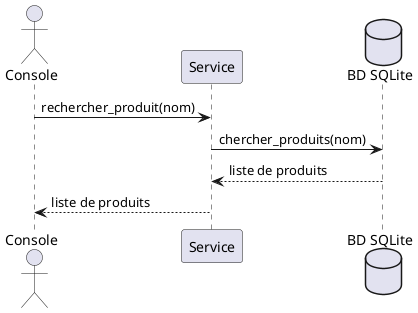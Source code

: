 @startuml Rechercher un produit
actor Console
participant Service
database "BD SQLite" as DB
skinparam mirrorActors false


Console -> Service : rechercher_produit(nom)
Service -> DB : chercher_produits(nom)
DB --> Service : liste de produits
Service --> Console : liste de produits
@enduml
